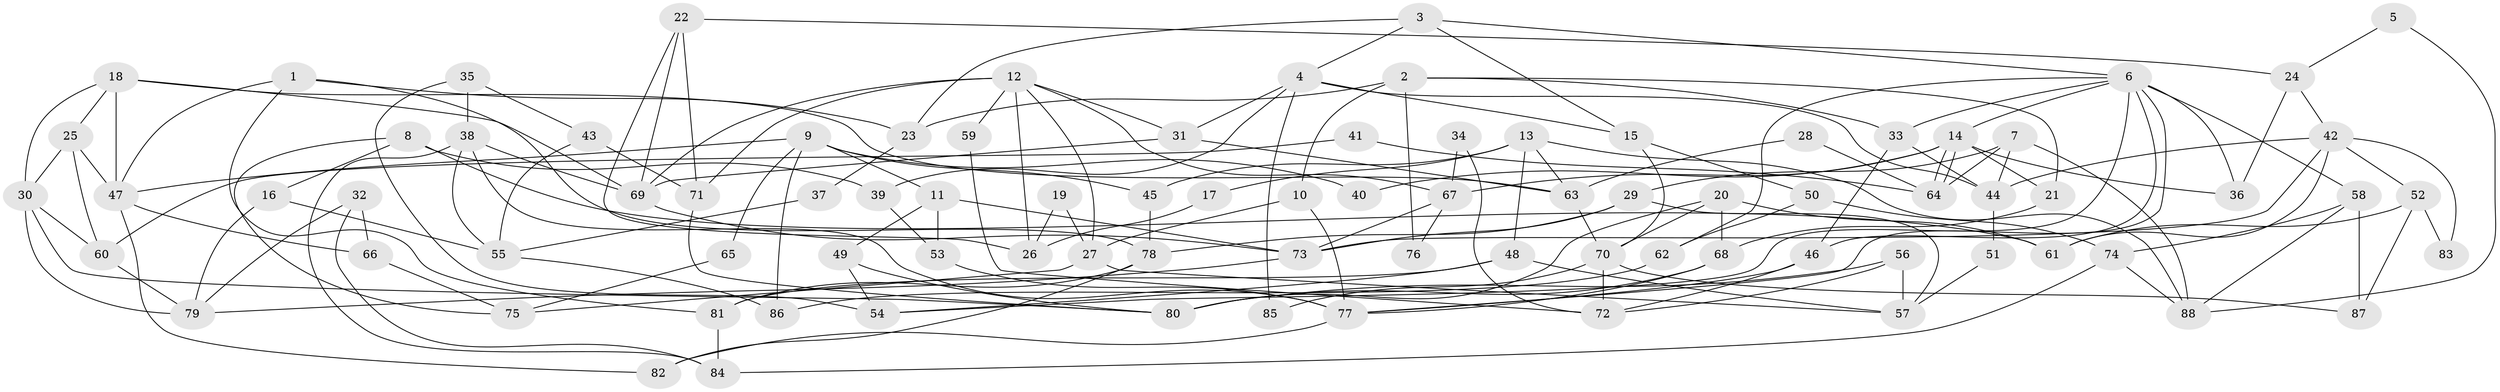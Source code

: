 // coarse degree distribution, {4: 0.20689655172413793, 7: 0.06896551724137931, 8: 0.08620689655172414, 9: 0.06896551724137931, 6: 0.1206896551724138, 5: 0.13793103448275862, 3: 0.1724137931034483, 2: 0.13793103448275862}
// Generated by graph-tools (version 1.1) at 2025/52/02/27/25 19:52:02]
// undirected, 88 vertices, 176 edges
graph export_dot {
graph [start="1"]
  node [color=gray90,style=filled];
  1;
  2;
  3;
  4;
  5;
  6;
  7;
  8;
  9;
  10;
  11;
  12;
  13;
  14;
  15;
  16;
  17;
  18;
  19;
  20;
  21;
  22;
  23;
  24;
  25;
  26;
  27;
  28;
  29;
  30;
  31;
  32;
  33;
  34;
  35;
  36;
  37;
  38;
  39;
  40;
  41;
  42;
  43;
  44;
  45;
  46;
  47;
  48;
  49;
  50;
  51;
  52;
  53;
  54;
  55;
  56;
  57;
  58;
  59;
  60;
  61;
  62;
  63;
  64;
  65;
  66;
  67;
  68;
  69;
  70;
  71;
  72;
  73;
  74;
  75;
  76;
  77;
  78;
  79;
  80;
  81;
  82;
  83;
  84;
  85;
  86;
  87;
  88;
  1 -- 81;
  1 -- 47;
  1 -- 23;
  1 -- 78;
  2 -- 21;
  2 -- 33;
  2 -- 10;
  2 -- 23;
  2 -- 76;
  3 -- 6;
  3 -- 23;
  3 -- 4;
  3 -- 15;
  4 -- 15;
  4 -- 31;
  4 -- 39;
  4 -- 44;
  4 -- 85;
  5 -- 24;
  5 -- 88;
  6 -- 77;
  6 -- 14;
  6 -- 33;
  6 -- 36;
  6 -- 46;
  6 -- 54;
  6 -- 58;
  6 -- 62;
  7 -- 29;
  7 -- 44;
  7 -- 64;
  7 -- 88;
  8 -- 75;
  8 -- 61;
  8 -- 16;
  8 -- 39;
  9 -- 45;
  9 -- 11;
  9 -- 40;
  9 -- 47;
  9 -- 65;
  9 -- 86;
  10 -- 77;
  10 -- 27;
  11 -- 73;
  11 -- 53;
  11 -- 49;
  12 -- 69;
  12 -- 31;
  12 -- 26;
  12 -- 27;
  12 -- 59;
  12 -- 67;
  12 -- 71;
  13 -- 48;
  13 -- 88;
  13 -- 17;
  13 -- 45;
  13 -- 63;
  14 -- 64;
  14 -- 64;
  14 -- 67;
  14 -- 21;
  14 -- 36;
  14 -- 40;
  15 -- 70;
  15 -- 50;
  16 -- 55;
  16 -- 79;
  17 -- 26;
  18 -- 69;
  18 -- 47;
  18 -- 25;
  18 -- 30;
  18 -- 63;
  19 -- 27;
  19 -- 26;
  20 -- 68;
  20 -- 80;
  20 -- 61;
  20 -- 70;
  21 -- 68;
  22 -- 71;
  22 -- 24;
  22 -- 26;
  22 -- 69;
  23 -- 37;
  24 -- 36;
  24 -- 42;
  25 -- 30;
  25 -- 47;
  25 -- 60;
  27 -- 57;
  27 -- 75;
  28 -- 64;
  28 -- 63;
  29 -- 73;
  29 -- 78;
  29 -- 57;
  30 -- 60;
  30 -- 79;
  30 -- 80;
  31 -- 63;
  31 -- 69;
  32 -- 84;
  32 -- 79;
  32 -- 66;
  33 -- 44;
  33 -- 46;
  34 -- 67;
  34 -- 72;
  35 -- 54;
  35 -- 38;
  35 -- 43;
  37 -- 55;
  38 -- 77;
  38 -- 69;
  38 -- 55;
  38 -- 84;
  39 -- 53;
  41 -- 64;
  41 -- 60;
  42 -- 52;
  42 -- 73;
  42 -- 44;
  42 -- 61;
  42 -- 83;
  43 -- 71;
  43 -- 55;
  44 -- 51;
  45 -- 78;
  46 -- 72;
  46 -- 77;
  47 -- 66;
  47 -- 82;
  48 -- 57;
  48 -- 54;
  48 -- 81;
  49 -- 80;
  49 -- 54;
  50 -- 62;
  50 -- 74;
  51 -- 57;
  52 -- 61;
  52 -- 87;
  52 -- 83;
  53 -- 77;
  55 -- 86;
  56 -- 57;
  56 -- 72;
  56 -- 80;
  58 -- 74;
  58 -- 87;
  58 -- 88;
  59 -- 72;
  60 -- 79;
  62 -- 86;
  63 -- 70;
  65 -- 75;
  66 -- 75;
  67 -- 73;
  67 -- 76;
  68 -- 80;
  68 -- 77;
  69 -- 73;
  70 -- 72;
  70 -- 85;
  70 -- 87;
  71 -- 80;
  73 -- 79;
  74 -- 88;
  74 -- 84;
  77 -- 82;
  78 -- 81;
  78 -- 82;
  81 -- 84;
}
